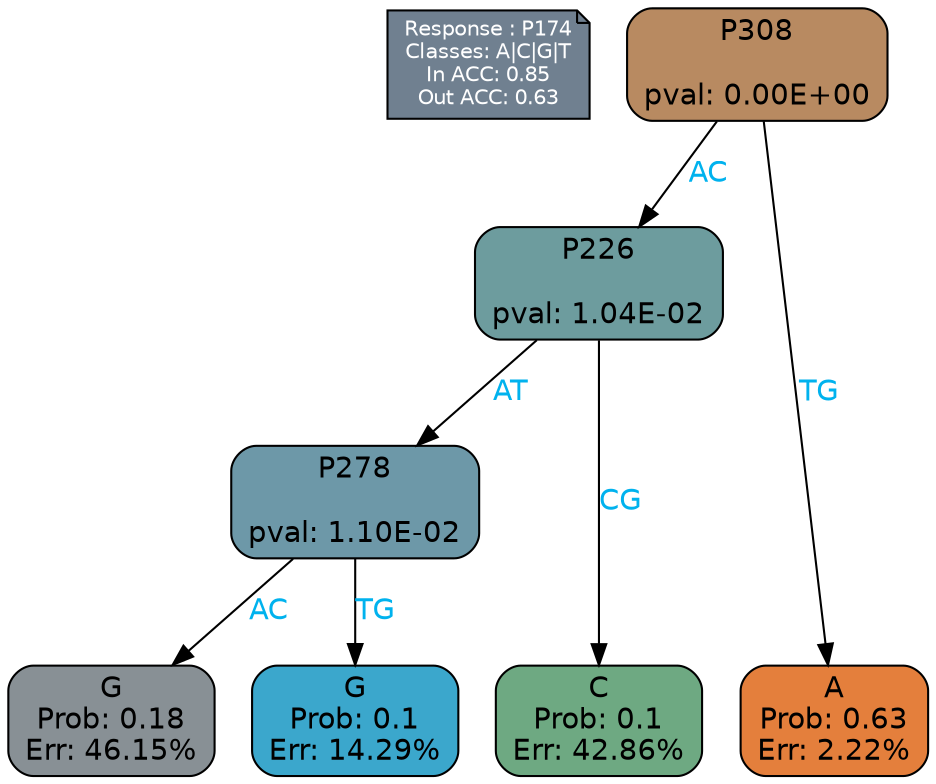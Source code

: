 digraph Tree {
node [shape=box, style="filled, rounded", color="black", fontname=helvetica] ;
graph [ranksep=equally, splines=polylines, bgcolor=transparent, dpi=600] ;
edge [fontname=helvetica] ;
LEGEND [label="Response : P174
Classes: A|C|G|T
In ACC: 0.85
Out ACC: 0.63
",shape=note,align=left,style=filled,fillcolor="slategray",fontcolor="white",fontsize=10];1 [label="P308

pval: 0.00E+00", fillcolor="#b88a61"] ;
2 [label="P226

pval: 1.04E-02", fillcolor="#6d9c9e"] ;
3 [label="P278

pval: 1.10E-02", fillcolor="#6d98a8"] ;
4 [label="G
Prob: 0.18
Err: 46.15%", fillcolor="#889095"] ;
5 [label="G
Prob: 0.1
Err: 14.29%", fillcolor="#3ba7cc"] ;
6 [label="C
Prob: 0.1
Err: 42.86%", fillcolor="#6ea982"] ;
7 [label="A
Prob: 0.63
Err: 2.22%", fillcolor="#e47f3c"] ;
1 -> 2 [label="AC",fontcolor=deepskyblue2] ;
1 -> 7 [label="TG",fontcolor=deepskyblue2] ;
2 -> 3 [label="AT",fontcolor=deepskyblue2] ;
2 -> 6 [label="CG",fontcolor=deepskyblue2] ;
3 -> 4 [label="AC",fontcolor=deepskyblue2] ;
3 -> 5 [label="TG",fontcolor=deepskyblue2] ;
{rank = same; 4;5;6;7;}{rank = same; LEGEND;1;}}